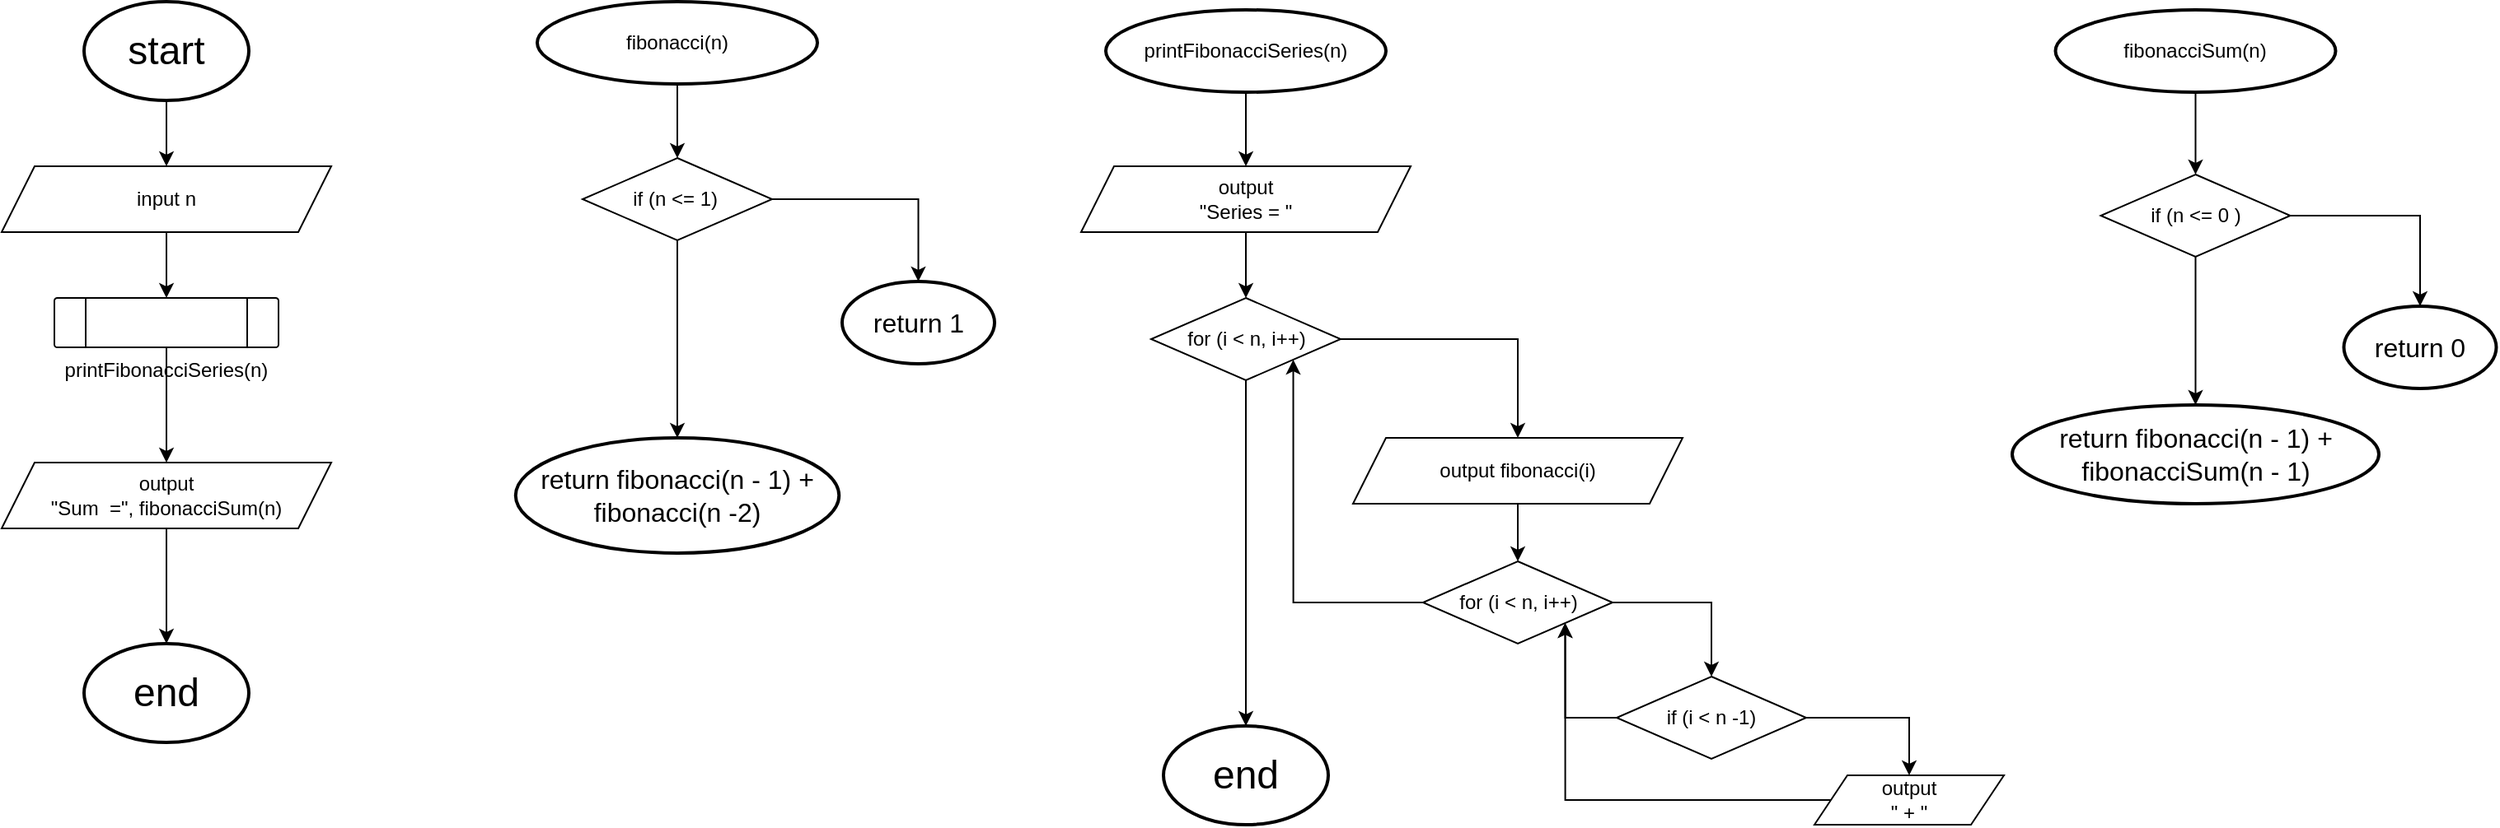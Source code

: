 <mxfile version="25.0.3">
  <diagram name="Page-1" id="hF0U2RiDOrWzBpCi9q9W">
    <mxGraphModel dx="2899" dy="1066" grid="1" gridSize="10" guides="1" tooltips="1" connect="1" arrows="1" fold="1" page="1" pageScale="1" pageWidth="850" pageHeight="1100" math="0" shadow="0">
      <root>
        <mxCell id="0" />
        <mxCell id="1" parent="0" />
        <mxCell id="k3mfBi_2NjUexspn9wHr-6" style="edgeStyle=orthogonalEdgeStyle;rounded=0;orthogonalLoop=1;jettySize=auto;html=1;entryX=0.5;entryY=0;entryDx=0;entryDy=0;" edge="1" parent="1" source="k3mfBi_2NjUexspn9wHr-1" target="k3mfBi_2NjUexspn9wHr-2">
          <mxGeometry relative="1" as="geometry" />
        </mxCell>
        <mxCell id="k3mfBi_2NjUexspn9wHr-1" value="&lt;font style=&quot;font-size: 24px;&quot;&gt;start&lt;/font&gt;" style="strokeWidth=2;html=1;shape=mxgraph.flowchart.start_1;whiteSpace=wrap;" vertex="1" parent="1">
          <mxGeometry x="-700" y="60" width="100" height="60" as="geometry" />
        </mxCell>
        <mxCell id="k3mfBi_2NjUexspn9wHr-9" style="edgeStyle=orthogonalEdgeStyle;rounded=0;orthogonalLoop=1;jettySize=auto;html=1;" edge="1" parent="1" source="k3mfBi_2NjUexspn9wHr-2" target="k3mfBi_2NjUexspn9wHr-5">
          <mxGeometry relative="1" as="geometry" />
        </mxCell>
        <mxCell id="k3mfBi_2NjUexspn9wHr-2" value="input n" style="shape=parallelogram;perimeter=parallelogramPerimeter;whiteSpace=wrap;html=1;fixedSize=1;" vertex="1" parent="1">
          <mxGeometry x="-750" y="160" width="200" height="40" as="geometry" />
        </mxCell>
        <mxCell id="k3mfBi_2NjUexspn9wHr-15" style="edgeStyle=orthogonalEdgeStyle;rounded=0;orthogonalLoop=1;jettySize=auto;html=1;" edge="1" parent="1" source="k3mfBi_2NjUexspn9wHr-4" target="k3mfBi_2NjUexspn9wHr-13">
          <mxGeometry relative="1" as="geometry" />
        </mxCell>
        <mxCell id="k3mfBi_2NjUexspn9wHr-4" value="if (n &amp;lt;= 1)&amp;nbsp;" style="rhombus;whiteSpace=wrap;html=1;" vertex="1" parent="1">
          <mxGeometry x="-397.5" y="155" width="115" height="50" as="geometry" />
        </mxCell>
        <mxCell id="k3mfBi_2NjUexspn9wHr-10" style="edgeStyle=orthogonalEdgeStyle;rounded=0;orthogonalLoop=1;jettySize=auto;html=1;entryX=0.5;entryY=0;entryDx=0;entryDy=0;" edge="1" parent="1" source="k3mfBi_2NjUexspn9wHr-5" target="k3mfBi_2NjUexspn9wHr-7">
          <mxGeometry relative="1" as="geometry" />
        </mxCell>
        <mxCell id="k3mfBi_2NjUexspn9wHr-5" value="printFibonacciSeries(n)" style="verticalLabelPosition=bottom;verticalAlign=top;html=1;shape=process;whiteSpace=wrap;rounded=1;size=0.14;arcSize=6;" vertex="1" parent="1">
          <mxGeometry x="-718" y="240" width="136" height="30" as="geometry" />
        </mxCell>
        <mxCell id="k3mfBi_2NjUexspn9wHr-7" value="output&lt;div&gt;&quot;Sum&amp;nbsp; =&quot;, fibonacciSum(n)&lt;/div&gt;" style="shape=parallelogram;perimeter=parallelogramPerimeter;whiteSpace=wrap;html=1;fixedSize=1;" vertex="1" parent="1">
          <mxGeometry x="-750" y="340" width="200" height="40" as="geometry" />
        </mxCell>
        <mxCell id="k3mfBi_2NjUexspn9wHr-8" value="&lt;font style=&quot;font-size: 24px;&quot;&gt;end&lt;/font&gt;" style="strokeWidth=2;html=1;shape=mxgraph.flowchart.start_1;whiteSpace=wrap;" vertex="1" parent="1">
          <mxGeometry x="-700" y="450" width="100" height="60" as="geometry" />
        </mxCell>
        <mxCell id="k3mfBi_2NjUexspn9wHr-11" style="edgeStyle=orthogonalEdgeStyle;rounded=0;orthogonalLoop=1;jettySize=auto;html=1;entryX=0.5;entryY=0;entryDx=0;entryDy=0;entryPerimeter=0;" edge="1" parent="1" source="k3mfBi_2NjUexspn9wHr-7" target="k3mfBi_2NjUexspn9wHr-8">
          <mxGeometry relative="1" as="geometry" />
        </mxCell>
        <mxCell id="k3mfBi_2NjUexspn9wHr-14" style="edgeStyle=orthogonalEdgeStyle;rounded=0;orthogonalLoop=1;jettySize=auto;html=1;entryX=0.5;entryY=0;entryDx=0;entryDy=0;" edge="1" parent="1" source="k3mfBi_2NjUexspn9wHr-12" target="k3mfBi_2NjUexspn9wHr-4">
          <mxGeometry relative="1" as="geometry" />
        </mxCell>
        <mxCell id="k3mfBi_2NjUexspn9wHr-12" value="fibonacci(n)" style="strokeWidth=2;html=1;shape=mxgraph.flowchart.start_1;whiteSpace=wrap;" vertex="1" parent="1">
          <mxGeometry x="-425" y="60" width="170" height="50" as="geometry" />
        </mxCell>
        <mxCell id="k3mfBi_2NjUexspn9wHr-13" value="&lt;font style=&quot;font-size: 16px;&quot;&gt;return 1&lt;/font&gt;" style="strokeWidth=2;html=1;shape=mxgraph.flowchart.start_1;whiteSpace=wrap;" vertex="1" parent="1">
          <mxGeometry x="-240" y="230" width="92.5" height="50" as="geometry" />
        </mxCell>
        <mxCell id="k3mfBi_2NjUexspn9wHr-16" value="&lt;font style=&quot;font-size: 16px;&quot;&gt;return fibonacci(n - 1) + fibonacci(n -2)&lt;/font&gt;" style="strokeWidth=2;html=1;shape=mxgraph.flowchart.start_1;whiteSpace=wrap;" vertex="1" parent="1">
          <mxGeometry x="-438.12" y="325" width="196.25" height="70" as="geometry" />
        </mxCell>
        <mxCell id="k3mfBi_2NjUexspn9wHr-17" style="edgeStyle=orthogonalEdgeStyle;rounded=0;orthogonalLoop=1;jettySize=auto;html=1;entryX=0.5;entryY=0;entryDx=0;entryDy=0;entryPerimeter=0;" edge="1" parent="1" source="k3mfBi_2NjUexspn9wHr-4" target="k3mfBi_2NjUexspn9wHr-16">
          <mxGeometry relative="1" as="geometry" />
        </mxCell>
        <mxCell id="k3mfBi_2NjUexspn9wHr-20" style="edgeStyle=orthogonalEdgeStyle;rounded=0;orthogonalLoop=1;jettySize=auto;html=1;entryX=0.5;entryY=0;entryDx=0;entryDy=0;" edge="1" parent="1" source="k3mfBi_2NjUexspn9wHr-18" target="k3mfBi_2NjUexspn9wHr-19">
          <mxGeometry relative="1" as="geometry" />
        </mxCell>
        <mxCell id="k3mfBi_2NjUexspn9wHr-18" value="printFibonacciSeries(n)" style="strokeWidth=2;html=1;shape=mxgraph.flowchart.start_1;whiteSpace=wrap;" vertex="1" parent="1">
          <mxGeometry x="-80" y="65" width="170" height="50" as="geometry" />
        </mxCell>
        <mxCell id="k3mfBi_2NjUexspn9wHr-23" style="edgeStyle=orthogonalEdgeStyle;rounded=0;orthogonalLoop=1;jettySize=auto;html=1;entryX=0.5;entryY=0;entryDx=0;entryDy=0;" edge="1" parent="1" source="k3mfBi_2NjUexspn9wHr-19" target="k3mfBi_2NjUexspn9wHr-21">
          <mxGeometry relative="1" as="geometry" />
        </mxCell>
        <mxCell id="k3mfBi_2NjUexspn9wHr-19" value="output&lt;br&gt;&quot;Series = &quot;" style="shape=parallelogram;perimeter=parallelogramPerimeter;whiteSpace=wrap;html=1;fixedSize=1;" vertex="1" parent="1">
          <mxGeometry x="-95" y="160" width="200" height="40" as="geometry" />
        </mxCell>
        <mxCell id="k3mfBi_2NjUexspn9wHr-24" style="edgeStyle=orthogonalEdgeStyle;rounded=0;orthogonalLoop=1;jettySize=auto;html=1;entryX=0.5;entryY=0;entryDx=0;entryDy=0;" edge="1" parent="1" source="k3mfBi_2NjUexspn9wHr-21" target="k3mfBi_2NjUexspn9wHr-22">
          <mxGeometry relative="1" as="geometry" />
        </mxCell>
        <mxCell id="k3mfBi_2NjUexspn9wHr-21" value="for (i &amp;lt; n, i++)" style="rhombus;whiteSpace=wrap;html=1;" vertex="1" parent="1">
          <mxGeometry x="-52.5" y="240" width="115" height="50" as="geometry" />
        </mxCell>
        <mxCell id="k3mfBi_2NjUexspn9wHr-26" style="edgeStyle=orthogonalEdgeStyle;rounded=0;orthogonalLoop=1;jettySize=auto;html=1;entryX=0.5;entryY=0;entryDx=0;entryDy=0;" edge="1" parent="1" source="k3mfBi_2NjUexspn9wHr-22" target="k3mfBi_2NjUexspn9wHr-25">
          <mxGeometry relative="1" as="geometry" />
        </mxCell>
        <mxCell id="k3mfBi_2NjUexspn9wHr-22" value="output fibonacci(i)" style="shape=parallelogram;perimeter=parallelogramPerimeter;whiteSpace=wrap;html=1;fixedSize=1;" vertex="1" parent="1">
          <mxGeometry x="70" y="325" width="200" height="40" as="geometry" />
        </mxCell>
        <mxCell id="k3mfBi_2NjUexspn9wHr-30" style="edgeStyle=orthogonalEdgeStyle;rounded=0;orthogonalLoop=1;jettySize=auto;html=1;entryX=0.5;entryY=0;entryDx=0;entryDy=0;" edge="1" parent="1" source="k3mfBi_2NjUexspn9wHr-25" target="k3mfBi_2NjUexspn9wHr-29">
          <mxGeometry relative="1" as="geometry" />
        </mxCell>
        <mxCell id="k3mfBi_2NjUexspn9wHr-38" style="edgeStyle=orthogonalEdgeStyle;rounded=0;orthogonalLoop=1;jettySize=auto;html=1;entryX=1;entryY=1;entryDx=0;entryDy=0;" edge="1" parent="1" source="k3mfBi_2NjUexspn9wHr-25" target="k3mfBi_2NjUexspn9wHr-21">
          <mxGeometry relative="1" as="geometry" />
        </mxCell>
        <mxCell id="k3mfBi_2NjUexspn9wHr-25" value="for (i &amp;lt; n, i++)" style="rhombus;whiteSpace=wrap;html=1;" vertex="1" parent="1">
          <mxGeometry x="112.5" y="400" width="115" height="50" as="geometry" />
        </mxCell>
        <mxCell id="k3mfBi_2NjUexspn9wHr-27" value="&lt;font style=&quot;font-size: 24px;&quot;&gt;end&lt;/font&gt;" style="strokeWidth=2;html=1;shape=mxgraph.flowchart.start_1;whiteSpace=wrap;" vertex="1" parent="1">
          <mxGeometry x="-45" y="500" width="100" height="60" as="geometry" />
        </mxCell>
        <mxCell id="k3mfBi_2NjUexspn9wHr-28" style="edgeStyle=orthogonalEdgeStyle;rounded=0;orthogonalLoop=1;jettySize=auto;html=1;entryX=0.5;entryY=0;entryDx=0;entryDy=0;entryPerimeter=0;" edge="1" parent="1" source="k3mfBi_2NjUexspn9wHr-21" target="k3mfBi_2NjUexspn9wHr-27">
          <mxGeometry relative="1" as="geometry" />
        </mxCell>
        <mxCell id="k3mfBi_2NjUexspn9wHr-32" style="edgeStyle=orthogonalEdgeStyle;rounded=0;orthogonalLoop=1;jettySize=auto;html=1;entryX=0.5;entryY=0;entryDx=0;entryDy=0;" edge="1" parent="1" source="k3mfBi_2NjUexspn9wHr-29" target="k3mfBi_2NjUexspn9wHr-31">
          <mxGeometry relative="1" as="geometry" />
        </mxCell>
        <mxCell id="k3mfBi_2NjUexspn9wHr-35" style="edgeStyle=orthogonalEdgeStyle;rounded=0;orthogonalLoop=1;jettySize=auto;html=1;entryX=1;entryY=1;entryDx=0;entryDy=0;" edge="1" parent="1" source="k3mfBi_2NjUexspn9wHr-29" target="k3mfBi_2NjUexspn9wHr-25">
          <mxGeometry relative="1" as="geometry" />
        </mxCell>
        <mxCell id="k3mfBi_2NjUexspn9wHr-29" value="if (i &amp;lt; n -1)" style="rhombus;whiteSpace=wrap;html=1;" vertex="1" parent="1">
          <mxGeometry x="230" y="470" width="115" height="50" as="geometry" />
        </mxCell>
        <mxCell id="k3mfBi_2NjUexspn9wHr-37" style="edgeStyle=orthogonalEdgeStyle;rounded=0;orthogonalLoop=1;jettySize=auto;html=1;entryX=1;entryY=1;entryDx=0;entryDy=0;" edge="1" parent="1" source="k3mfBi_2NjUexspn9wHr-31" target="k3mfBi_2NjUexspn9wHr-25">
          <mxGeometry relative="1" as="geometry" />
        </mxCell>
        <mxCell id="k3mfBi_2NjUexspn9wHr-31" value="output&lt;br&gt;&quot; + &quot;" style="shape=parallelogram;perimeter=parallelogramPerimeter;whiteSpace=wrap;html=1;fixedSize=1;" vertex="1" parent="1">
          <mxGeometry x="350" y="530" width="115" height="30" as="geometry" />
        </mxCell>
        <mxCell id="k3mfBi_2NjUexspn9wHr-41" style="edgeStyle=orthogonalEdgeStyle;rounded=0;orthogonalLoop=1;jettySize=auto;html=1;entryX=0.5;entryY=0;entryDx=0;entryDy=0;" edge="1" parent="1" source="k3mfBi_2NjUexspn9wHr-39" target="k3mfBi_2NjUexspn9wHr-40">
          <mxGeometry relative="1" as="geometry" />
        </mxCell>
        <mxCell id="k3mfBi_2NjUexspn9wHr-39" value="fibonacciSum(n)" style="strokeWidth=2;html=1;shape=mxgraph.flowchart.start_1;whiteSpace=wrap;" vertex="1" parent="1">
          <mxGeometry x="496.25" y="65" width="170" height="50" as="geometry" />
        </mxCell>
        <mxCell id="k3mfBi_2NjUexspn9wHr-40" value="if (n &amp;lt;= 0 )" style="rhombus;whiteSpace=wrap;html=1;" vertex="1" parent="1">
          <mxGeometry x="523.75" y="165" width="115" height="50" as="geometry" />
        </mxCell>
        <mxCell id="k3mfBi_2NjUexspn9wHr-42" value="&lt;font style=&quot;font-size: 16px;&quot;&gt;return 0&lt;/font&gt;" style="strokeWidth=2;html=1;shape=mxgraph.flowchart.start_1;whiteSpace=wrap;" vertex="1" parent="1">
          <mxGeometry x="671.25" y="245" width="92.5" height="50" as="geometry" />
        </mxCell>
        <mxCell id="k3mfBi_2NjUexspn9wHr-43" style="edgeStyle=orthogonalEdgeStyle;rounded=0;orthogonalLoop=1;jettySize=auto;html=1;entryX=0.5;entryY=0;entryDx=0;entryDy=0;entryPerimeter=0;" edge="1" parent="1" source="k3mfBi_2NjUexspn9wHr-40" target="k3mfBi_2NjUexspn9wHr-42">
          <mxGeometry relative="1" as="geometry" />
        </mxCell>
        <mxCell id="k3mfBi_2NjUexspn9wHr-44" value="&lt;font style=&quot;font-size: 16px;&quot;&gt;return fibonacci(n - 1) + fibonacciSum(n - 1)&lt;/font&gt;" style="strokeWidth=2;html=1;shape=mxgraph.flowchart.start_1;whiteSpace=wrap;" vertex="1" parent="1">
          <mxGeometry x="470" y="305" width="222.5" height="60" as="geometry" />
        </mxCell>
        <mxCell id="k3mfBi_2NjUexspn9wHr-45" style="edgeStyle=orthogonalEdgeStyle;rounded=0;orthogonalLoop=1;jettySize=auto;html=1;entryX=0.5;entryY=0;entryDx=0;entryDy=0;entryPerimeter=0;" edge="1" parent="1" source="k3mfBi_2NjUexspn9wHr-40" target="k3mfBi_2NjUexspn9wHr-44">
          <mxGeometry relative="1" as="geometry" />
        </mxCell>
      </root>
    </mxGraphModel>
  </diagram>
</mxfile>
